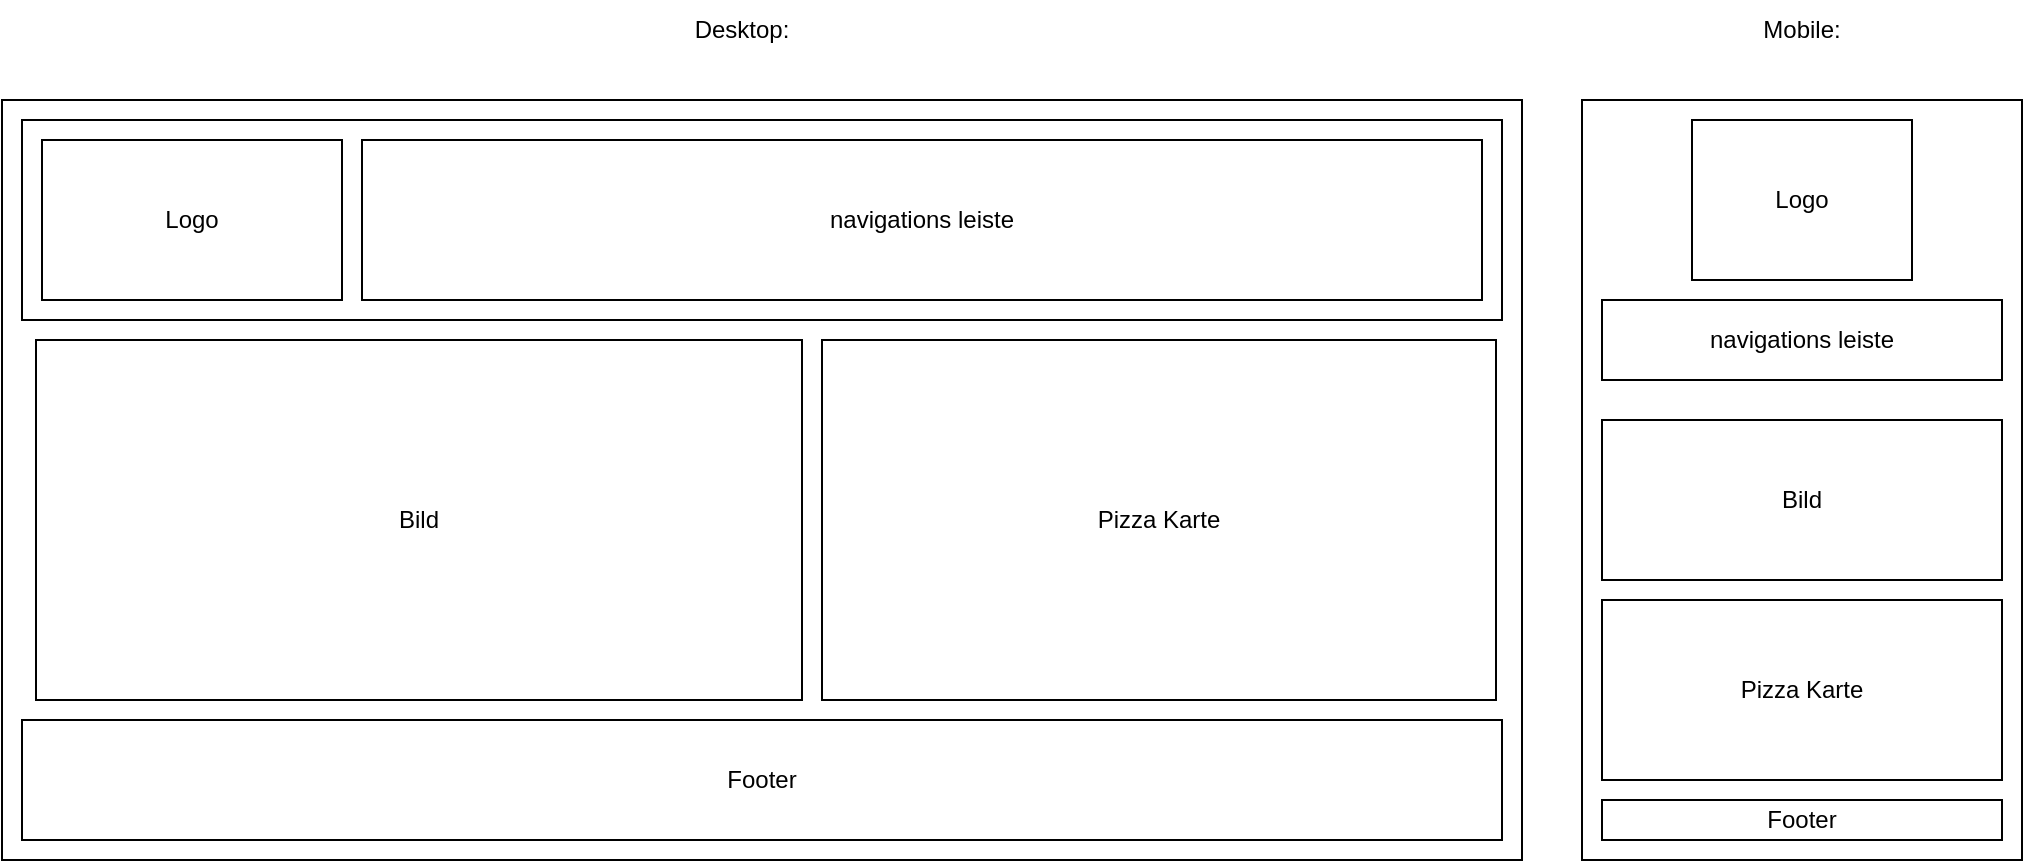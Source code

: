 <mxfile version="21.8.2" type="device">
  <diagram name="Seite-1" id="wP41rJuRS_-0TY6zwb9M">
    <mxGraphModel dx="1434" dy="782" grid="1" gridSize="10" guides="1" tooltips="1" connect="1" arrows="1" fold="1" page="1" pageScale="1" pageWidth="827" pageHeight="1169" math="0" shadow="0">
      <root>
        <mxCell id="0" />
        <mxCell id="1" parent="0" />
        <mxCell id="fENqvdPFL-bFql9gk0Tn-1" value="" style="rounded=0;whiteSpace=wrap;html=1;" vertex="1" parent="1">
          <mxGeometry x="80" y="90" width="760" height="380" as="geometry" />
        </mxCell>
        <mxCell id="fENqvdPFL-bFql9gk0Tn-4" value="Footer" style="rounded=0;whiteSpace=wrap;html=1;" vertex="1" parent="1">
          <mxGeometry x="90" y="400" width="740" height="60" as="geometry" />
        </mxCell>
        <mxCell id="fENqvdPFL-bFql9gk0Tn-5" value="" style="rounded=0;whiteSpace=wrap;html=1;" vertex="1" parent="1">
          <mxGeometry x="90" y="100" width="740" height="100" as="geometry" />
        </mxCell>
        <mxCell id="fENqvdPFL-bFql9gk0Tn-3" value="navigations leiste" style="rounded=0;whiteSpace=wrap;html=1;" vertex="1" parent="1">
          <mxGeometry x="260" y="110" width="560" height="80" as="geometry" />
        </mxCell>
        <mxCell id="fENqvdPFL-bFql9gk0Tn-6" value="Pizza Karte" style="rounded=0;whiteSpace=wrap;html=1;" vertex="1" parent="1">
          <mxGeometry x="490" y="210" width="337" height="180" as="geometry" />
        </mxCell>
        <mxCell id="fENqvdPFL-bFql9gk0Tn-7" value="&lt;div&gt;Bild&lt;/div&gt;" style="rounded=0;whiteSpace=wrap;html=1;" vertex="1" parent="1">
          <mxGeometry x="97" y="210" width="383" height="180" as="geometry" />
        </mxCell>
        <mxCell id="fENqvdPFL-bFql9gk0Tn-8" value="" style="rounded=0;whiteSpace=wrap;html=1;" vertex="1" parent="1">
          <mxGeometry x="870" y="90" width="220" height="380" as="geometry" />
        </mxCell>
        <mxCell id="fENqvdPFL-bFql9gk0Tn-9" value="Logo" style="rounded=0;whiteSpace=wrap;html=1;" vertex="1" parent="1">
          <mxGeometry x="100" y="110" width="150" height="80" as="geometry" />
        </mxCell>
        <mxCell id="fENqvdPFL-bFql9gk0Tn-2" value="Logo" style="rounded=0;whiteSpace=wrap;html=1;" vertex="1" parent="1">
          <mxGeometry x="925" y="100" width="110" height="80" as="geometry" />
        </mxCell>
        <mxCell id="fENqvdPFL-bFql9gk0Tn-10" value="navigations leiste" style="rounded=0;whiteSpace=wrap;html=1;" vertex="1" parent="1">
          <mxGeometry x="880" y="190" width="200" height="40" as="geometry" />
        </mxCell>
        <mxCell id="fENqvdPFL-bFql9gk0Tn-11" value="Pizza Karte" style="rounded=0;whiteSpace=wrap;html=1;" vertex="1" parent="1">
          <mxGeometry x="880" y="340" width="200" height="90" as="geometry" />
        </mxCell>
        <mxCell id="fENqvdPFL-bFql9gk0Tn-12" value="Footer" style="rounded=0;whiteSpace=wrap;html=1;" vertex="1" parent="1">
          <mxGeometry x="880" y="440" width="200" height="20" as="geometry" />
        </mxCell>
        <mxCell id="fENqvdPFL-bFql9gk0Tn-13" value="&lt;div&gt;Bild&lt;/div&gt;" style="rounded=0;whiteSpace=wrap;html=1;" vertex="1" parent="1">
          <mxGeometry x="880" y="250" width="200" height="80" as="geometry" />
        </mxCell>
        <mxCell id="fENqvdPFL-bFql9gk0Tn-14" value="&lt;div&gt;Desktop:&lt;/div&gt;" style="text;html=1;strokeColor=none;fillColor=none;align=center;verticalAlign=middle;whiteSpace=wrap;rounded=0;" vertex="1" parent="1">
          <mxGeometry x="420" y="40" width="60" height="30" as="geometry" />
        </mxCell>
        <mxCell id="fENqvdPFL-bFql9gk0Tn-15" value="&lt;div&gt;Mobile:&lt;/div&gt;" style="text;html=1;strokeColor=none;fillColor=none;align=center;verticalAlign=middle;whiteSpace=wrap;rounded=0;" vertex="1" parent="1">
          <mxGeometry x="950" y="40" width="60" height="30" as="geometry" />
        </mxCell>
      </root>
    </mxGraphModel>
  </diagram>
</mxfile>
